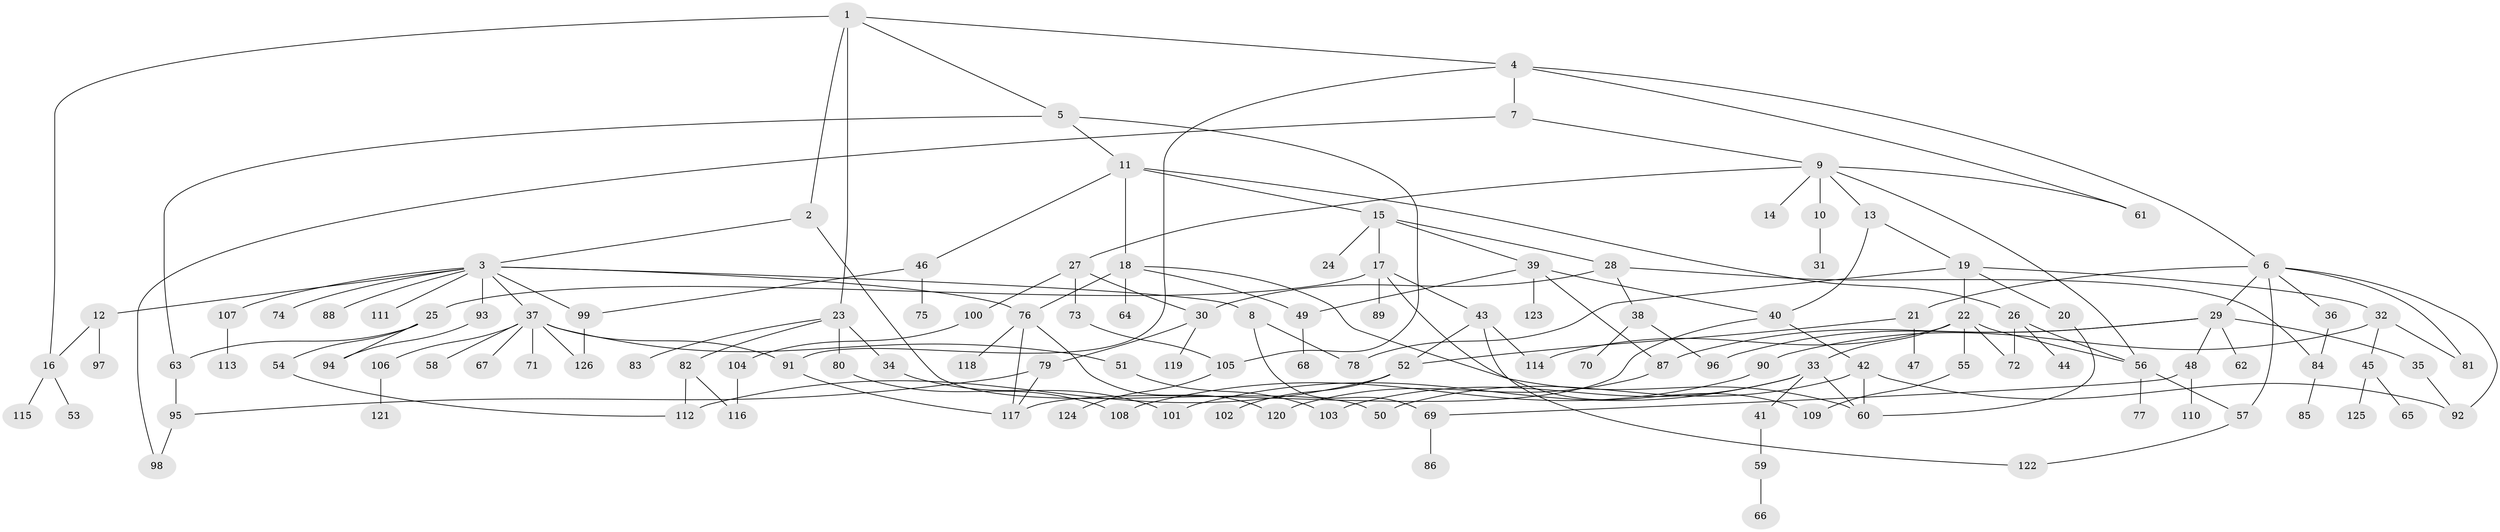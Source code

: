 // coarse degree distribution, {5: 0.12790697674418605, 3: 0.10465116279069768, 16: 0.011627906976744186, 4: 0.06976744186046512, 7: 0.05813953488372093, 1: 0.313953488372093, 2: 0.27906976744186046, 8: 0.011627906976744186, 6: 0.023255813953488372}
// Generated by graph-tools (version 1.1) at 2025/41/03/06/25 10:41:26]
// undirected, 126 vertices, 169 edges
graph export_dot {
graph [start="1"]
  node [color=gray90,style=filled];
  1;
  2;
  3;
  4;
  5;
  6;
  7;
  8;
  9;
  10;
  11;
  12;
  13;
  14;
  15;
  16;
  17;
  18;
  19;
  20;
  21;
  22;
  23;
  24;
  25;
  26;
  27;
  28;
  29;
  30;
  31;
  32;
  33;
  34;
  35;
  36;
  37;
  38;
  39;
  40;
  41;
  42;
  43;
  44;
  45;
  46;
  47;
  48;
  49;
  50;
  51;
  52;
  53;
  54;
  55;
  56;
  57;
  58;
  59;
  60;
  61;
  62;
  63;
  64;
  65;
  66;
  67;
  68;
  69;
  70;
  71;
  72;
  73;
  74;
  75;
  76;
  77;
  78;
  79;
  80;
  81;
  82;
  83;
  84;
  85;
  86;
  87;
  88;
  89;
  90;
  91;
  92;
  93;
  94;
  95;
  96;
  97;
  98;
  99;
  100;
  101;
  102;
  103;
  104;
  105;
  106;
  107;
  108;
  109;
  110;
  111;
  112;
  113;
  114;
  115;
  116;
  117;
  118;
  119;
  120;
  121;
  122;
  123;
  124;
  125;
  126;
  1 -- 2;
  1 -- 4;
  1 -- 5;
  1 -- 23;
  1 -- 16;
  2 -- 3;
  2 -- 50;
  3 -- 8;
  3 -- 12;
  3 -- 37;
  3 -- 74;
  3 -- 76;
  3 -- 88;
  3 -- 93;
  3 -- 99;
  3 -- 107;
  3 -- 111;
  4 -- 6;
  4 -- 7;
  4 -- 61;
  4 -- 91;
  5 -- 11;
  5 -- 63;
  5 -- 105;
  6 -- 21;
  6 -- 29;
  6 -- 36;
  6 -- 81;
  6 -- 92;
  6 -- 57;
  7 -- 9;
  7 -- 98;
  8 -- 78;
  8 -- 69;
  9 -- 10;
  9 -- 13;
  9 -- 14;
  9 -- 27;
  9 -- 56;
  9 -- 61;
  10 -- 31;
  11 -- 15;
  11 -- 18;
  11 -- 26;
  11 -- 46;
  12 -- 16;
  12 -- 97;
  13 -- 19;
  13 -- 40;
  15 -- 17;
  15 -- 24;
  15 -- 28;
  15 -- 39;
  16 -- 53;
  16 -- 115;
  17 -- 25;
  17 -- 43;
  17 -- 89;
  17 -- 109;
  18 -- 60;
  18 -- 64;
  18 -- 76;
  18 -- 49;
  19 -- 20;
  19 -- 22;
  19 -- 32;
  19 -- 78;
  20 -- 60;
  21 -- 47;
  21 -- 52;
  22 -- 33;
  22 -- 55;
  22 -- 72;
  22 -- 114;
  22 -- 56;
  23 -- 34;
  23 -- 80;
  23 -- 82;
  23 -- 83;
  25 -- 54;
  25 -- 94;
  25 -- 63;
  26 -- 44;
  26 -- 72;
  26 -- 56;
  27 -- 30;
  27 -- 73;
  27 -- 100;
  28 -- 38;
  28 -- 84;
  28 -- 30;
  29 -- 35;
  29 -- 48;
  29 -- 62;
  29 -- 87;
  29 -- 96;
  30 -- 79;
  30 -- 119;
  32 -- 45;
  32 -- 90;
  32 -- 81;
  33 -- 41;
  33 -- 101;
  33 -- 103;
  33 -- 60;
  34 -- 101;
  35 -- 92;
  36 -- 84;
  37 -- 51;
  37 -- 58;
  37 -- 67;
  37 -- 71;
  37 -- 106;
  37 -- 91;
  37 -- 126;
  38 -- 70;
  38 -- 96;
  39 -- 40;
  39 -- 49;
  39 -- 123;
  39 -- 87;
  40 -- 42;
  40 -- 117;
  41 -- 59;
  42 -- 50;
  42 -- 60;
  42 -- 92;
  43 -- 114;
  43 -- 122;
  43 -- 52;
  45 -- 65;
  45 -- 125;
  46 -- 75;
  46 -- 99;
  48 -- 69;
  48 -- 110;
  49 -- 68;
  51 -- 103;
  52 -- 102;
  52 -- 112;
  54 -- 112;
  55 -- 109;
  56 -- 57;
  56 -- 77;
  57 -- 122;
  59 -- 66;
  63 -- 95;
  69 -- 86;
  73 -- 105;
  76 -- 117;
  76 -- 118;
  76 -- 120;
  79 -- 117;
  79 -- 95;
  80 -- 108;
  82 -- 116;
  82 -- 112;
  84 -- 85;
  87 -- 120;
  90 -- 108;
  91 -- 117;
  93 -- 94;
  95 -- 98;
  99 -- 126;
  100 -- 104;
  104 -- 116;
  105 -- 124;
  106 -- 121;
  107 -- 113;
}
